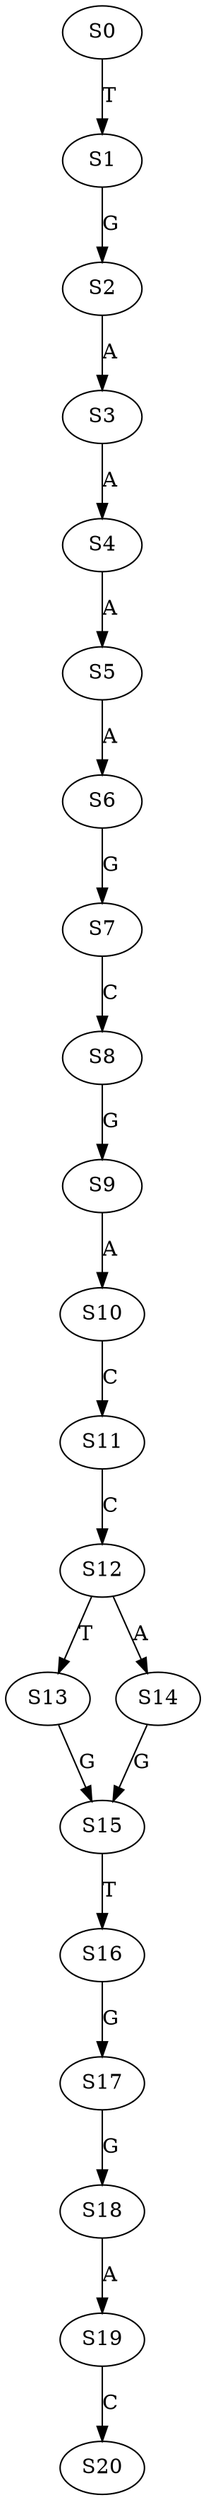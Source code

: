 strict digraph  {
	S0 -> S1 [ label = T ];
	S1 -> S2 [ label = G ];
	S2 -> S3 [ label = A ];
	S3 -> S4 [ label = A ];
	S4 -> S5 [ label = A ];
	S5 -> S6 [ label = A ];
	S6 -> S7 [ label = G ];
	S7 -> S8 [ label = C ];
	S8 -> S9 [ label = G ];
	S9 -> S10 [ label = A ];
	S10 -> S11 [ label = C ];
	S11 -> S12 [ label = C ];
	S12 -> S13 [ label = T ];
	S12 -> S14 [ label = A ];
	S13 -> S15 [ label = G ];
	S14 -> S15 [ label = G ];
	S15 -> S16 [ label = T ];
	S16 -> S17 [ label = G ];
	S17 -> S18 [ label = G ];
	S18 -> S19 [ label = A ];
	S19 -> S20 [ label = C ];
}
